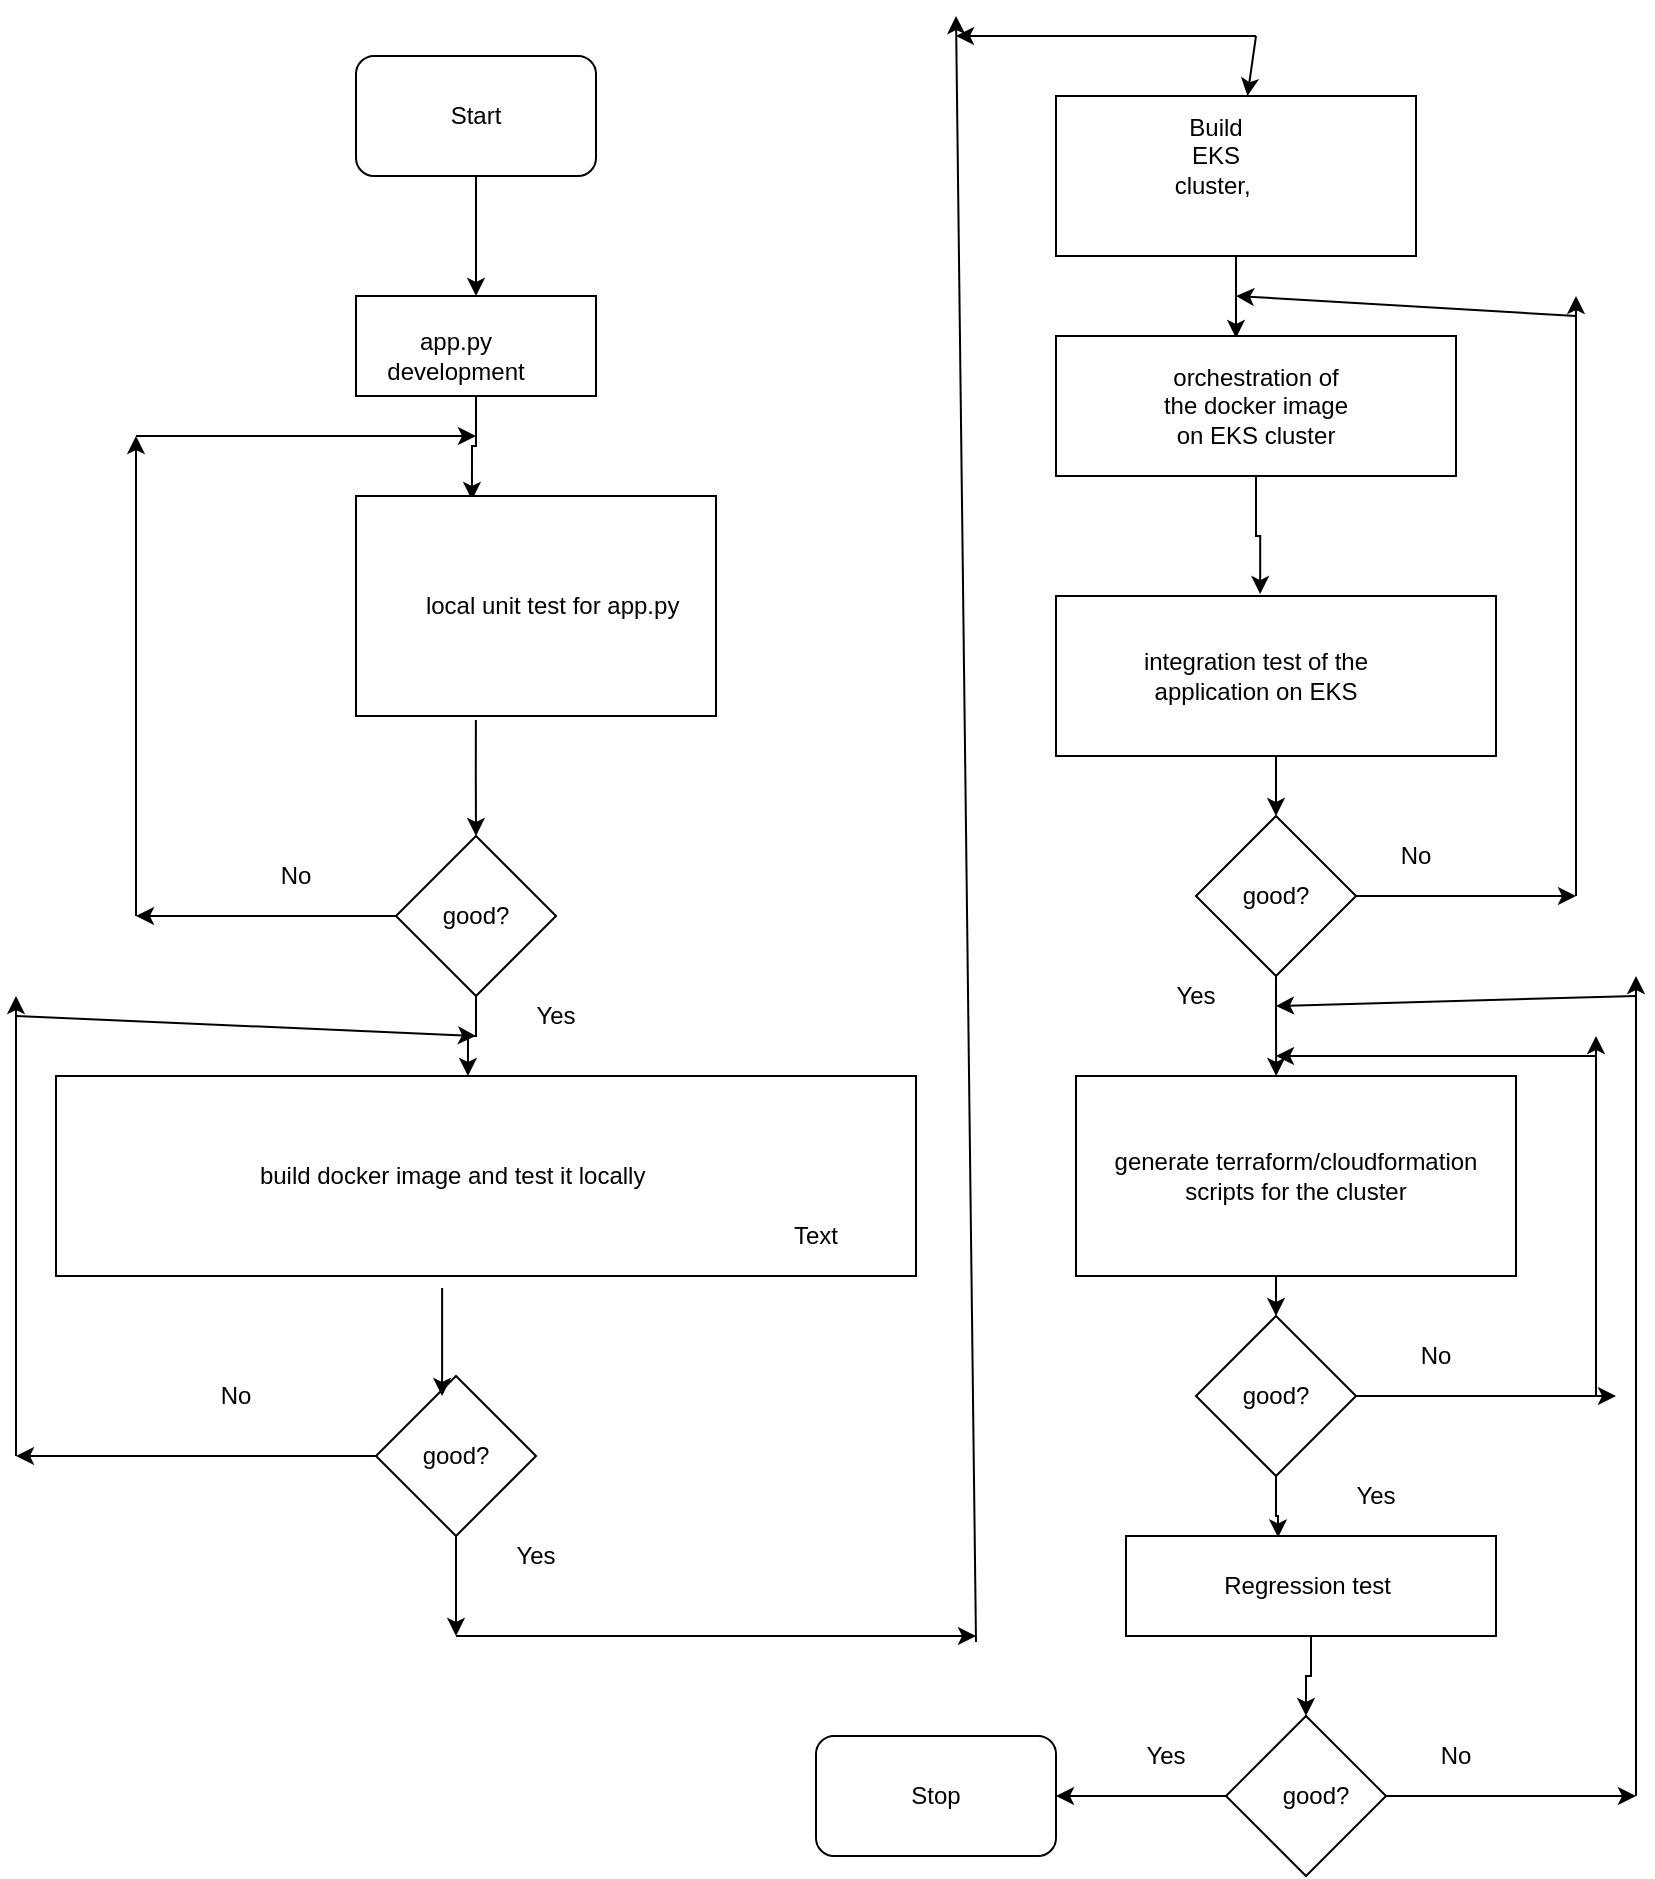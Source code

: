 <mxfile version="12.9.12" type="device"><diagram id="pV54jjhnlopqQvvBAmLE" name="Page-1"><mxGraphModel dx="1395" dy="705" grid="1" gridSize="10" guides="1" tooltips="1" connect="1" arrows="1" fold="1" page="1" pageScale="1" pageWidth="850" pageHeight="1100" math="0" shadow="0"><root><mxCell id="0"/><mxCell id="1" parent="0"/><mxCell id="MKWqolEMhBDsRnPFyYih-9" style="edgeStyle=orthogonalEdgeStyle;rounded=0;orthogonalLoop=1;jettySize=auto;html=1;" edge="1" parent="1" source="MKWqolEMhBDsRnPFyYih-1" target="MKWqolEMhBDsRnPFyYih-3"><mxGeometry relative="1" as="geometry"/></mxCell><mxCell id="MKWqolEMhBDsRnPFyYih-1" value="" style="rounded=1;whiteSpace=wrap;html=1;" vertex="1" parent="1"><mxGeometry x="190" y="50" width="120" height="60" as="geometry"/></mxCell><mxCell id="MKWqolEMhBDsRnPFyYih-13" style="edgeStyle=orthogonalEdgeStyle;rounded=0;orthogonalLoop=1;jettySize=auto;html=1;exitX=0.5;exitY=1;exitDx=0;exitDy=0;entryX=0.322;entryY=0.018;entryDx=0;entryDy=0;entryPerimeter=0;" edge="1" parent="1" source="MKWqolEMhBDsRnPFyYih-3" target="MKWqolEMhBDsRnPFyYih-10"><mxGeometry relative="1" as="geometry"/></mxCell><mxCell id="MKWqolEMhBDsRnPFyYih-3" value="" style="rounded=0;whiteSpace=wrap;html=1;" vertex="1" parent="1"><mxGeometry x="190" y="170" width="120" height="50" as="geometry"/></mxCell><mxCell id="MKWqolEMhBDsRnPFyYih-4" value="app.py development" style="text;html=1;strokeColor=none;fillColor=none;align=center;verticalAlign=middle;whiteSpace=wrap;rounded=0;" vertex="1" parent="1"><mxGeometry x="220" y="190" width="40" height="20" as="geometry"/></mxCell><mxCell id="MKWqolEMhBDsRnPFyYih-7" value="Start" style="text;html=1;strokeColor=none;fillColor=none;align=center;verticalAlign=middle;whiteSpace=wrap;rounded=0;" vertex="1" parent="1"><mxGeometry x="230" y="70" width="40" height="20" as="geometry"/></mxCell><mxCell id="MKWqolEMhBDsRnPFyYih-15" style="edgeStyle=orthogonalEdgeStyle;rounded=0;orthogonalLoop=1;jettySize=auto;html=1;exitX=0.333;exitY=1.018;exitDx=0;exitDy=0;exitPerimeter=0;" edge="1" parent="1" source="MKWqolEMhBDsRnPFyYih-10" target="MKWqolEMhBDsRnPFyYih-12"><mxGeometry relative="1" as="geometry"/></mxCell><mxCell id="MKWqolEMhBDsRnPFyYih-10" value="" style="rounded=0;whiteSpace=wrap;html=1;" vertex="1" parent="1"><mxGeometry x="190" y="270" width="180" height="110" as="geometry"/></mxCell><mxCell id="MKWqolEMhBDsRnPFyYih-11" value="local unit test for app.py&amp;nbsp;" style="text;html=1;strokeColor=none;fillColor=none;align=center;verticalAlign=middle;whiteSpace=wrap;rounded=0;" vertex="1" parent="1"><mxGeometry x="210" y="300" width="160" height="50" as="geometry"/></mxCell><mxCell id="MKWqolEMhBDsRnPFyYih-29" style="edgeStyle=orthogonalEdgeStyle;rounded=0;orthogonalLoop=1;jettySize=auto;html=1;exitX=0.5;exitY=1;exitDx=0;exitDy=0;entryX=0.479;entryY=0;entryDx=0;entryDy=0;entryPerimeter=0;" edge="1" parent="1" source="MKWqolEMhBDsRnPFyYih-12" target="MKWqolEMhBDsRnPFyYih-25"><mxGeometry relative="1" as="geometry"><mxPoint x="250" y="550" as="targetPoint"/></mxGeometry></mxCell><mxCell id="MKWqolEMhBDsRnPFyYih-12" value="" style="rhombus;whiteSpace=wrap;html=1;" vertex="1" parent="1"><mxGeometry x="210" y="440" width="80" height="80" as="geometry"/></mxCell><mxCell id="MKWqolEMhBDsRnPFyYih-14" value="good?" style="text;html=1;strokeColor=none;fillColor=none;align=center;verticalAlign=middle;whiteSpace=wrap;rounded=0;" vertex="1" parent="1"><mxGeometry x="230" y="470" width="40" height="20" as="geometry"/></mxCell><mxCell id="MKWqolEMhBDsRnPFyYih-20" value="" style="endArrow=classic;html=1;exitX=0;exitY=0.5;exitDx=0;exitDy=0;" edge="1" parent="1" source="MKWqolEMhBDsRnPFyYih-12"><mxGeometry width="50" height="50" relative="1" as="geometry"><mxPoint x="400" y="390" as="sourcePoint"/><mxPoint x="80" y="480" as="targetPoint"/></mxGeometry></mxCell><mxCell id="MKWqolEMhBDsRnPFyYih-21" value="" style="endArrow=classic;html=1;" edge="1" parent="1"><mxGeometry width="50" height="50" relative="1" as="geometry"><mxPoint x="80" y="480" as="sourcePoint"/><mxPoint x="80" y="240" as="targetPoint"/></mxGeometry></mxCell><mxCell id="MKWqolEMhBDsRnPFyYih-22" value="" style="endArrow=classic;html=1;" edge="1" parent="1"><mxGeometry width="50" height="50" relative="1" as="geometry"><mxPoint x="80" y="240" as="sourcePoint"/><mxPoint x="250" y="240" as="targetPoint"/></mxGeometry></mxCell><mxCell id="MKWqolEMhBDsRnPFyYih-23" value="No" style="text;html=1;strokeColor=none;fillColor=none;align=center;verticalAlign=middle;whiteSpace=wrap;rounded=0;" vertex="1" parent="1"><mxGeometry x="140" y="450" width="40" height="20" as="geometry"/></mxCell><mxCell id="MKWqolEMhBDsRnPFyYih-24" value="Yes" style="text;html=1;strokeColor=none;fillColor=none;align=center;verticalAlign=middle;whiteSpace=wrap;rounded=0;" vertex="1" parent="1"><mxGeometry x="270" y="520" width="40" height="20" as="geometry"/></mxCell><mxCell id="MKWqolEMhBDsRnPFyYih-25" value="" style="rounded=0;whiteSpace=wrap;html=1;" vertex="1" parent="1"><mxGeometry x="40" y="560" width="430" height="100" as="geometry"/></mxCell><mxCell id="MKWqolEMhBDsRnPFyYih-26" value="build docker image and test it locally&amp;nbsp;" style="text;html=1;strokeColor=none;fillColor=none;align=center;verticalAlign=middle;whiteSpace=wrap;rounded=0;" vertex="1" parent="1"><mxGeometry x="110" y="580" width="260" height="60" as="geometry"/></mxCell><mxCell id="MKWqolEMhBDsRnPFyYih-31" value="" style="rhombus;whiteSpace=wrap;html=1;" vertex="1" parent="1"><mxGeometry x="200" y="710" width="80" height="80" as="geometry"/></mxCell><mxCell id="MKWqolEMhBDsRnPFyYih-32" value="good?" style="text;html=1;strokeColor=none;fillColor=none;align=center;verticalAlign=middle;whiteSpace=wrap;rounded=0;" vertex="1" parent="1"><mxGeometry x="220" y="740" width="40" height="20" as="geometry"/></mxCell><mxCell id="MKWqolEMhBDsRnPFyYih-33" value="" style="endArrow=classic;html=1;entryX=0.413;entryY=0.125;entryDx=0;entryDy=0;entryPerimeter=0;exitX=0.449;exitY=1.06;exitDx=0;exitDy=0;exitPerimeter=0;" edge="1" parent="1" source="MKWqolEMhBDsRnPFyYih-25" target="MKWqolEMhBDsRnPFyYih-31"><mxGeometry width="50" height="50" relative="1" as="geometry"><mxPoint x="250" y="670" as="sourcePoint"/><mxPoint x="450" y="550" as="targetPoint"/></mxGeometry></mxCell><mxCell id="MKWqolEMhBDsRnPFyYih-36" value="" style="endArrow=classic;html=1;exitX=0;exitY=0.5;exitDx=0;exitDy=0;" edge="1" parent="1" source="MKWqolEMhBDsRnPFyYih-31"><mxGeometry width="50" height="50" relative="1" as="geometry"><mxPoint x="400" y="600" as="sourcePoint"/><mxPoint x="20" y="750" as="targetPoint"/></mxGeometry></mxCell><mxCell id="MKWqolEMhBDsRnPFyYih-38" value="" style="endArrow=classic;html=1;" edge="1" parent="1"><mxGeometry width="50" height="50" relative="1" as="geometry"><mxPoint x="20" y="750" as="sourcePoint"/><mxPoint x="20" y="520" as="targetPoint"/></mxGeometry></mxCell><mxCell id="MKWqolEMhBDsRnPFyYih-39" value="" style="endArrow=classic;html=1;" edge="1" parent="1"><mxGeometry width="50" height="50" relative="1" as="geometry"><mxPoint x="20" y="530" as="sourcePoint"/><mxPoint x="250" y="540" as="targetPoint"/></mxGeometry></mxCell><mxCell id="MKWqolEMhBDsRnPFyYih-40" value="No" style="text;html=1;strokeColor=none;fillColor=none;align=center;verticalAlign=middle;whiteSpace=wrap;rounded=0;" vertex="1" parent="1"><mxGeometry x="110" y="710" width="40" height="20" as="geometry"/></mxCell><mxCell id="MKWqolEMhBDsRnPFyYih-41" value="Yes" style="text;html=1;strokeColor=none;fillColor=none;align=center;verticalAlign=middle;whiteSpace=wrap;rounded=0;" vertex="1" parent="1"><mxGeometry x="260" y="790" width="40" height="20" as="geometry"/></mxCell><mxCell id="MKWqolEMhBDsRnPFyYih-60" style="edgeStyle=orthogonalEdgeStyle;rounded=0;orthogonalLoop=1;jettySize=auto;html=1;entryX=0.45;entryY=0.014;entryDx=0;entryDy=0;entryPerimeter=0;" edge="1" parent="1" source="MKWqolEMhBDsRnPFyYih-42" target="MKWqolEMhBDsRnPFyYih-49"><mxGeometry relative="1" as="geometry"/></mxCell><mxCell id="MKWqolEMhBDsRnPFyYih-42" value="" style="rounded=0;whiteSpace=wrap;html=1;" vertex="1" parent="1"><mxGeometry x="540" y="70" width="180" height="80" as="geometry"/></mxCell><mxCell id="MKWqolEMhBDsRnPFyYih-43" value="Build EKS cluster,&amp;nbsp;" style="text;html=1;strokeColor=none;fillColor=none;align=center;verticalAlign=middle;whiteSpace=wrap;rounded=0;" vertex="1" parent="1"><mxGeometry x="600" y="90" width="40" height="20" as="geometry"/></mxCell><mxCell id="MKWqolEMhBDsRnPFyYih-44" value="" style="endArrow=classic;html=1;exitX=0.5;exitY=1;exitDx=0;exitDy=0;" edge="1" parent="1" source="MKWqolEMhBDsRnPFyYih-31"><mxGeometry width="50" height="50" relative="1" as="geometry"><mxPoint x="400" y="600" as="sourcePoint"/><mxPoint x="240" y="840" as="targetPoint"/></mxGeometry></mxCell><mxCell id="MKWqolEMhBDsRnPFyYih-45" value="" style="endArrow=classic;html=1;" edge="1" parent="1"><mxGeometry width="50" height="50" relative="1" as="geometry"><mxPoint x="240" y="840" as="sourcePoint"/><mxPoint x="500" y="840" as="targetPoint"/></mxGeometry></mxCell><mxCell id="MKWqolEMhBDsRnPFyYih-46" value="" style="endArrow=classic;html=1;" edge="1" parent="1"><mxGeometry width="50" height="50" relative="1" as="geometry"><mxPoint x="500" y="843" as="sourcePoint"/><mxPoint x="490" y="30" as="targetPoint"/></mxGeometry></mxCell><mxCell id="MKWqolEMhBDsRnPFyYih-47" value="" style="endArrow=classic;html=1;" edge="1" parent="1"><mxGeometry width="50" height="50" relative="1" as="geometry"><mxPoint x="640" y="40" as="sourcePoint"/><mxPoint x="490" y="40" as="targetPoint"/></mxGeometry></mxCell><mxCell id="MKWqolEMhBDsRnPFyYih-48" value="" style="endArrow=classic;html=1;" edge="1" parent="1" target="MKWqolEMhBDsRnPFyYih-42"><mxGeometry width="50" height="50" relative="1" as="geometry"><mxPoint x="640" y="40" as="sourcePoint"/><mxPoint x="450" y="270" as="targetPoint"/></mxGeometry></mxCell><mxCell id="MKWqolEMhBDsRnPFyYih-58" style="edgeStyle=orthogonalEdgeStyle;rounded=0;orthogonalLoop=1;jettySize=auto;html=1;entryX=0.464;entryY=-0.012;entryDx=0;entryDy=0;entryPerimeter=0;" edge="1" parent="1" source="MKWqolEMhBDsRnPFyYih-49" target="MKWqolEMhBDsRnPFyYih-56"><mxGeometry relative="1" as="geometry"/></mxCell><mxCell id="MKWqolEMhBDsRnPFyYih-49" value="" style="rounded=0;whiteSpace=wrap;html=1;" vertex="1" parent="1"><mxGeometry x="540" y="190" width="200" height="70" as="geometry"/></mxCell><mxCell id="MKWqolEMhBDsRnPFyYih-51" value="orchestration of the docker image on EKS cluster" style="text;html=1;strokeColor=none;fillColor=none;align=center;verticalAlign=middle;whiteSpace=wrap;rounded=0;" vertex="1" parent="1"><mxGeometry x="590" y="210" width="100" height="30" as="geometry"/></mxCell><mxCell id="MKWqolEMhBDsRnPFyYih-69" style="edgeStyle=orthogonalEdgeStyle;rounded=0;orthogonalLoop=1;jettySize=auto;html=1;" edge="1" parent="1" source="MKWqolEMhBDsRnPFyYih-56" target="MKWqolEMhBDsRnPFyYih-62"><mxGeometry relative="1" as="geometry"/></mxCell><mxCell id="MKWqolEMhBDsRnPFyYih-56" value="" style="rounded=0;whiteSpace=wrap;html=1;" vertex="1" parent="1"><mxGeometry x="540" y="320" width="220" height="80" as="geometry"/></mxCell><mxCell id="MKWqolEMhBDsRnPFyYih-57" value="integration test of the application on EKS" style="text;html=1;strokeColor=none;fillColor=none;align=center;verticalAlign=middle;whiteSpace=wrap;rounded=0;" vertex="1" parent="1"><mxGeometry x="575" y="330" width="130" height="60" as="geometry"/></mxCell><mxCell id="MKWqolEMhBDsRnPFyYih-76" style="edgeStyle=orthogonalEdgeStyle;rounded=0;orthogonalLoop=1;jettySize=auto;html=1;entryX=0.455;entryY=0;entryDx=0;entryDy=0;entryPerimeter=0;" edge="1" parent="1" source="MKWqolEMhBDsRnPFyYih-62" target="MKWqolEMhBDsRnPFyYih-74"><mxGeometry relative="1" as="geometry"/></mxCell><mxCell id="MKWqolEMhBDsRnPFyYih-62" value="" style="rhombus;whiteSpace=wrap;html=1;" vertex="1" parent="1"><mxGeometry x="610" y="430" width="80" height="80" as="geometry"/></mxCell><mxCell id="MKWqolEMhBDsRnPFyYih-63" value="good?" style="text;html=1;strokeColor=none;fillColor=none;align=center;verticalAlign=middle;whiteSpace=wrap;rounded=0;" vertex="1" parent="1"><mxGeometry x="630" y="460" width="40" height="20" as="geometry"/></mxCell><mxCell id="MKWqolEMhBDsRnPFyYih-64" value="No" style="text;html=1;strokeColor=none;fillColor=none;align=center;verticalAlign=middle;whiteSpace=wrap;rounded=0;" vertex="1" parent="1"><mxGeometry x="700" y="440" width="40" height="20" as="geometry"/></mxCell><mxCell id="MKWqolEMhBDsRnPFyYih-66" value="" style="endArrow=classic;html=1;exitX=1;exitY=0.5;exitDx=0;exitDy=0;" edge="1" parent="1" source="MKWqolEMhBDsRnPFyYih-62"><mxGeometry width="50" height="50" relative="1" as="geometry"><mxPoint x="400" y="480" as="sourcePoint"/><mxPoint x="800" y="470" as="targetPoint"/></mxGeometry></mxCell><mxCell id="MKWqolEMhBDsRnPFyYih-67" value="" style="endArrow=classic;html=1;" edge="1" parent="1"><mxGeometry width="50" height="50" relative="1" as="geometry"><mxPoint x="800" y="470" as="sourcePoint"/><mxPoint x="800" y="170" as="targetPoint"/></mxGeometry></mxCell><mxCell id="MKWqolEMhBDsRnPFyYih-68" value="" style="endArrow=classic;html=1;" edge="1" parent="1"><mxGeometry width="50" height="50" relative="1" as="geometry"><mxPoint x="800" y="180" as="sourcePoint"/><mxPoint x="630" y="170" as="targetPoint"/></mxGeometry></mxCell><mxCell id="MKWqolEMhBDsRnPFyYih-70" value="Yes" style="text;html=1;strokeColor=none;fillColor=none;align=center;verticalAlign=middle;whiteSpace=wrap;rounded=0;" vertex="1" parent="1"><mxGeometry x="590" y="510" width="40" height="20" as="geometry"/></mxCell><mxCell id="MKWqolEMhBDsRnPFyYih-71" value="" style="rounded=1;whiteSpace=wrap;html=1;" vertex="1" parent="1"><mxGeometry x="420" y="890" width="120" height="60" as="geometry"/></mxCell><mxCell id="MKWqolEMhBDsRnPFyYih-83" style="edgeStyle=orthogonalEdgeStyle;rounded=0;orthogonalLoop=1;jettySize=auto;html=1;exitX=0.5;exitY=1;exitDx=0;exitDy=0;entryX=0.5;entryY=0;entryDx=0;entryDy=0;" edge="1" parent="1" source="MKWqolEMhBDsRnPFyYih-74" target="MKWqolEMhBDsRnPFyYih-78"><mxGeometry relative="1" as="geometry"/></mxCell><mxCell id="MKWqolEMhBDsRnPFyYih-74" value="generate terraform/cloudformation scripts for the cluster" style="rounded=0;whiteSpace=wrap;html=1;" vertex="1" parent="1"><mxGeometry x="550" y="560" width="220" height="100" as="geometry"/></mxCell><mxCell id="MKWqolEMhBDsRnPFyYih-94" style="edgeStyle=orthogonalEdgeStyle;rounded=0;orthogonalLoop=1;jettySize=auto;html=1;entryX=0.411;entryY=0.014;entryDx=0;entryDy=0;entryPerimeter=0;" edge="1" parent="1" source="MKWqolEMhBDsRnPFyYih-78" target="MKWqolEMhBDsRnPFyYih-90"><mxGeometry relative="1" as="geometry"/></mxCell><mxCell id="MKWqolEMhBDsRnPFyYih-78" value="" style="rhombus;whiteSpace=wrap;html=1;" vertex="1" parent="1"><mxGeometry x="610" y="680" width="80" height="80" as="geometry"/></mxCell><mxCell id="MKWqolEMhBDsRnPFyYih-79" value="" style="endArrow=classic;html=1;exitX=1;exitY=0.5;exitDx=0;exitDy=0;" edge="1" parent="1" source="MKWqolEMhBDsRnPFyYih-78"><mxGeometry width="50" height="50" relative="1" as="geometry"><mxPoint x="400" y="670" as="sourcePoint"/><mxPoint x="820" y="720" as="targetPoint"/></mxGeometry></mxCell><mxCell id="MKWqolEMhBDsRnPFyYih-80" value="" style="endArrow=classic;html=1;" edge="1" parent="1"><mxGeometry width="50" height="50" relative="1" as="geometry"><mxPoint x="810" y="720" as="sourcePoint"/><mxPoint x="810" y="540" as="targetPoint"/></mxGeometry></mxCell><mxCell id="MKWqolEMhBDsRnPFyYih-81" value="" style="endArrow=classic;html=1;" edge="1" parent="1"><mxGeometry width="50" height="50" relative="1" as="geometry"><mxPoint x="810" y="550" as="sourcePoint"/><mxPoint x="650" y="550" as="targetPoint"/></mxGeometry></mxCell><mxCell id="MKWqolEMhBDsRnPFyYih-82" value="No" style="text;html=1;strokeColor=none;fillColor=none;align=center;verticalAlign=middle;whiteSpace=wrap;rounded=0;" vertex="1" parent="1"><mxGeometry x="710" y="690" width="40" height="20" as="geometry"/></mxCell><mxCell id="MKWqolEMhBDsRnPFyYih-84" value="Yes" style="text;html=1;strokeColor=none;fillColor=none;align=center;verticalAlign=middle;whiteSpace=wrap;rounded=0;" vertex="1" parent="1"><mxGeometry x="680" y="760" width="40" height="20" as="geometry"/></mxCell><mxCell id="MKWqolEMhBDsRnPFyYih-85" value="good?" style="text;html=1;strokeColor=none;fillColor=none;align=center;verticalAlign=middle;whiteSpace=wrap;rounded=0;" vertex="1" parent="1"><mxGeometry x="630" y="710" width="40" height="20" as="geometry"/></mxCell><mxCell id="MKWqolEMhBDsRnPFyYih-87" value="Stop" style="text;html=1;strokeColor=none;fillColor=none;align=center;verticalAlign=middle;whiteSpace=wrap;rounded=0;" vertex="1" parent="1"><mxGeometry x="460" y="910" width="40" height="20" as="geometry"/></mxCell><mxCell id="MKWqolEMhBDsRnPFyYih-95" style="edgeStyle=orthogonalEdgeStyle;rounded=0;orthogonalLoop=1;jettySize=auto;html=1;entryX=0.5;entryY=0;entryDx=0;entryDy=0;" edge="1" parent="1" source="MKWqolEMhBDsRnPFyYih-90" target="MKWqolEMhBDsRnPFyYih-92"><mxGeometry relative="1" as="geometry"/></mxCell><mxCell id="MKWqolEMhBDsRnPFyYih-90" value="Regression test&amp;nbsp;" style="rounded=0;whiteSpace=wrap;html=1;" vertex="1" parent="1"><mxGeometry x="575" y="790" width="185" height="50" as="geometry"/></mxCell><mxCell id="MKWqolEMhBDsRnPFyYih-91" value="Text" style="text;html=1;strokeColor=none;fillColor=none;align=center;verticalAlign=middle;whiteSpace=wrap;rounded=0;" vertex="1" parent="1"><mxGeometry x="400" y="630" width="40" height="20" as="geometry"/></mxCell><mxCell id="MKWqolEMhBDsRnPFyYih-92" value="" style="rhombus;whiteSpace=wrap;html=1;" vertex="1" parent="1"><mxGeometry x="625" y="880" width="80" height="80" as="geometry"/></mxCell><mxCell id="MKWqolEMhBDsRnPFyYih-93" value="good?" style="text;html=1;strokeColor=none;fillColor=none;align=center;verticalAlign=middle;whiteSpace=wrap;rounded=0;" vertex="1" parent="1"><mxGeometry x="650" y="910" width="40" height="20" as="geometry"/></mxCell><mxCell id="MKWqolEMhBDsRnPFyYih-97" value="" style="endArrow=classic;html=1;exitX=1;exitY=0.5;exitDx=0;exitDy=0;" edge="1" parent="1" source="MKWqolEMhBDsRnPFyYih-92"><mxGeometry width="50" height="50" relative="1" as="geometry"><mxPoint x="400" y="670" as="sourcePoint"/><mxPoint x="830" y="920" as="targetPoint"/></mxGeometry></mxCell><mxCell id="MKWqolEMhBDsRnPFyYih-98" value="" style="endArrow=classic;html=1;" edge="1" parent="1"><mxGeometry width="50" height="50" relative="1" as="geometry"><mxPoint x="830" y="920" as="sourcePoint"/><mxPoint x="830" y="510" as="targetPoint"/></mxGeometry></mxCell><mxCell id="MKWqolEMhBDsRnPFyYih-99" value="" style="endArrow=classic;html=1;" edge="1" parent="1"><mxGeometry width="50" height="50" relative="1" as="geometry"><mxPoint x="830" y="520" as="sourcePoint"/><mxPoint x="650" y="525" as="targetPoint"/></mxGeometry></mxCell><mxCell id="MKWqolEMhBDsRnPFyYih-101" value="No" style="text;html=1;strokeColor=none;fillColor=none;align=center;verticalAlign=middle;whiteSpace=wrap;rounded=0;" vertex="1" parent="1"><mxGeometry x="720" y="890" width="40" height="20" as="geometry"/></mxCell><mxCell id="MKWqolEMhBDsRnPFyYih-102" value="Yes" style="text;html=1;strokeColor=none;fillColor=none;align=center;verticalAlign=middle;whiteSpace=wrap;rounded=0;" vertex="1" parent="1"><mxGeometry x="575" y="890" width="40" height="20" as="geometry"/></mxCell><mxCell id="MKWqolEMhBDsRnPFyYih-103" value="" style="endArrow=classic;html=1;exitX=0;exitY=0.5;exitDx=0;exitDy=0;entryX=1;entryY=0.5;entryDx=0;entryDy=0;" edge="1" parent="1" source="MKWqolEMhBDsRnPFyYih-92" target="MKWqolEMhBDsRnPFyYih-71"><mxGeometry width="50" height="50" relative="1" as="geometry"><mxPoint x="400" y="670" as="sourcePoint"/><mxPoint x="450" y="620" as="targetPoint"/></mxGeometry></mxCell></root></mxGraphModel></diagram></mxfile>